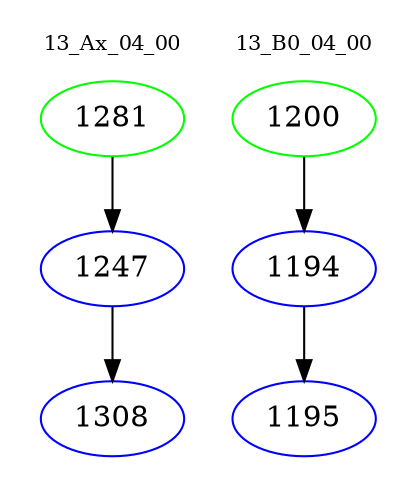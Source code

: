 digraph{
subgraph cluster_0 {
color = white
label = "13_Ax_04_00";
fontsize=10;
T0_1281 [label="1281", color="green"]
T0_1281 -> T0_1247 [color="black"]
T0_1247 [label="1247", color="blue"]
T0_1247 -> T0_1308 [color="black"]
T0_1308 [label="1308", color="blue"]
}
subgraph cluster_1 {
color = white
label = "13_B0_04_00";
fontsize=10;
T1_1200 [label="1200", color="green"]
T1_1200 -> T1_1194 [color="black"]
T1_1194 [label="1194", color="blue"]
T1_1194 -> T1_1195 [color="black"]
T1_1195 [label="1195", color="blue"]
}
}
